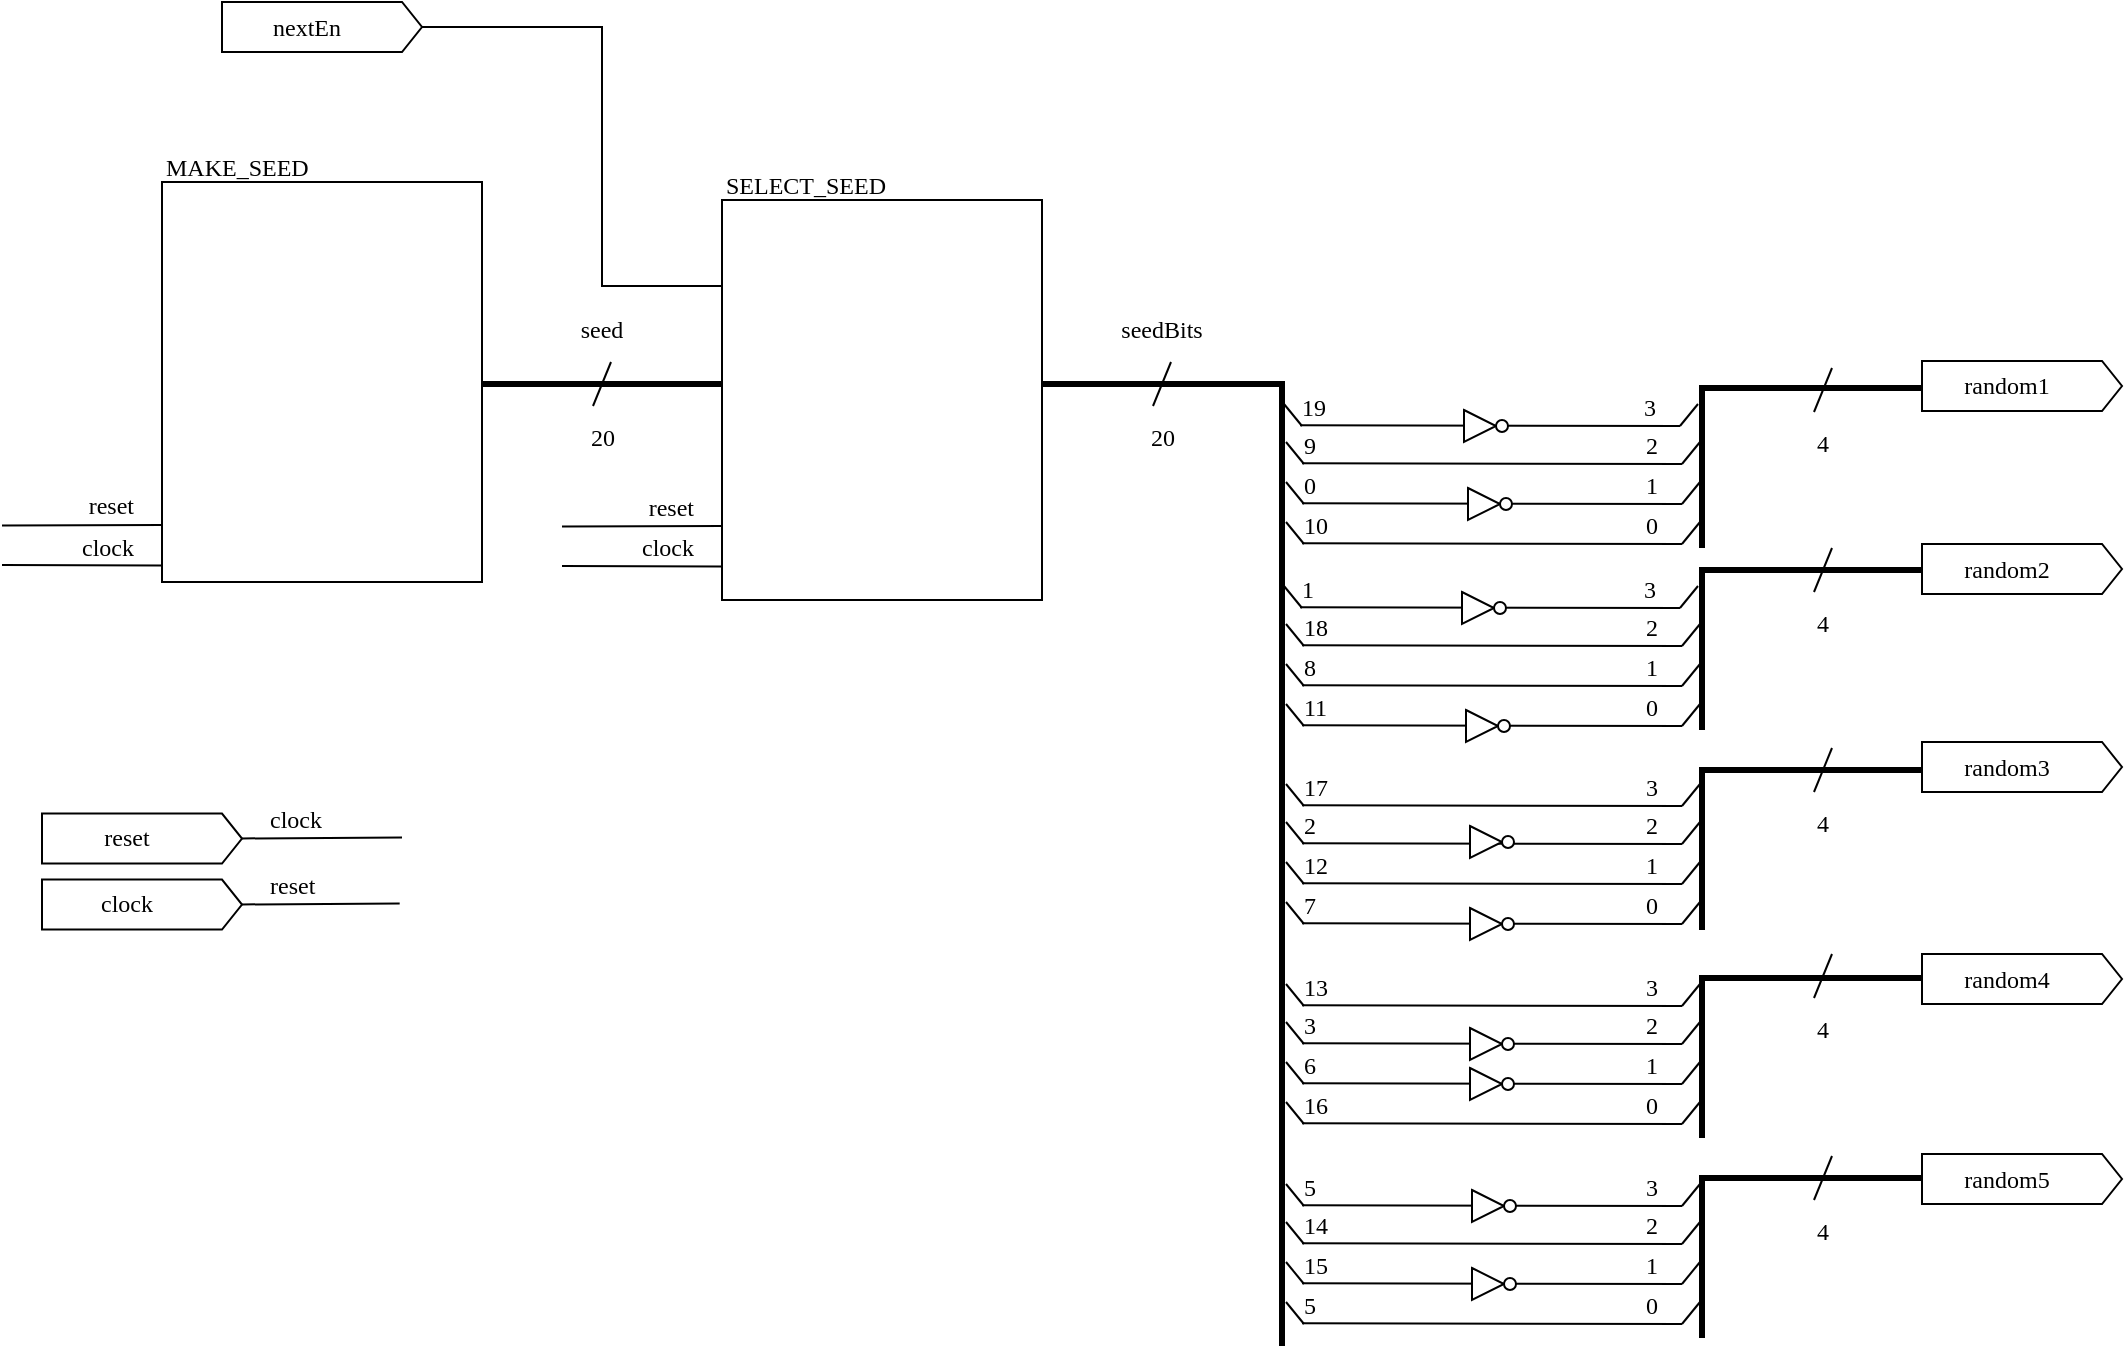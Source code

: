 <mxfile version="26.0.16">
  <diagram name="Page-1" id="FsOa7l-C5VSHT7nvQXYq">
    <mxGraphModel dx="944" dy="1640" grid="1" gridSize="10" guides="1" tooltips="1" connect="1" arrows="1" fold="1" page="1" pageScale="1" pageWidth="850" pageHeight="1100" math="0" shadow="0">
      <root>
        <mxCell id="0" />
        <mxCell id="1" parent="0" />
        <mxCell id="jkoqVyiWME8nA23onl7f-1" value="" style="rounded=0;whiteSpace=wrap;html=1;" vertex="1" parent="1">
          <mxGeometry x="120" y="278" width="160" height="200" as="geometry" />
        </mxCell>
        <mxCell id="jkoqVyiWME8nA23onl7f-2" value="MAKE_SEED" style="text;html=1;align=left;verticalAlign=bottom;whiteSpace=wrap;rounded=0;fontFamily=Lucida Console;" vertex="1" parent="1">
          <mxGeometry x="120" y="260" width="160" height="20" as="geometry" />
        </mxCell>
        <mxCell id="jkoqVyiWME8nA23onl7f-7" value="seed" style="text;html=1;align=center;verticalAlign=bottom;whiteSpace=wrap;rounded=0;fontFamily=Lucida Console;spacingRight=12;spacingLeft=12;" vertex="1" parent="1">
          <mxGeometry x="280" y="341.0" width="120" height="20" as="geometry" />
        </mxCell>
        <mxCell id="jkoqVyiWME8nA23onl7f-8" value="" style="endArrow=none;html=1;rounded=0;strokeWidth=3;" edge="1" parent="1">
          <mxGeometry width="50" height="50" relative="1" as="geometry">
            <mxPoint x="280" y="379.0" as="sourcePoint" />
            <mxPoint x="400" y="379.0" as="targetPoint" />
          </mxGeometry>
        </mxCell>
        <mxCell id="jkoqVyiWME8nA23onl7f-9" value="20" style="text;html=1;align=center;verticalAlign=bottom;whiteSpace=wrap;rounded=0;fontFamily=Lucida Console;fontStyle=0" vertex="1" parent="1">
          <mxGeometry x="309.5" y="395.0" width="61" height="20" as="geometry" />
        </mxCell>
        <mxCell id="jkoqVyiWME8nA23onl7f-10" value="" style="endArrow=none;html=1;rounded=0;strokeWidth=1;fontStyle=0" edge="1" parent="1">
          <mxGeometry width="50" height="50" relative="1" as="geometry">
            <mxPoint x="335.5" y="390.0" as="sourcePoint" />
            <mxPoint x="344.5" y="368.0" as="targetPoint" />
          </mxGeometry>
        </mxCell>
        <mxCell id="jkoqVyiWME8nA23onl7f-11" value="" style="rounded=0;whiteSpace=wrap;html=1;" vertex="1" parent="1">
          <mxGeometry x="400" y="287" width="160" height="200" as="geometry" />
        </mxCell>
        <mxCell id="jkoqVyiWME8nA23onl7f-12" value="SELECT_SEED" style="text;html=1;align=left;verticalAlign=bottom;whiteSpace=wrap;rounded=0;fontFamily=Lucida Console;" vertex="1" parent="1">
          <mxGeometry x="400" y="269" width="160" height="20" as="geometry" />
        </mxCell>
        <mxCell id="jkoqVyiWME8nA23onl7f-13" value="reset" style="text;html=1;align=right;verticalAlign=bottom;whiteSpace=wrap;rounded=0;fontFamily=Lucida Console;spacingRight=12;" vertex="1" parent="1">
          <mxGeometry x="320" y="430" width="80" height="20" as="geometry" />
        </mxCell>
        <mxCell id="jkoqVyiWME8nA23onl7f-14" value="" style="endArrow=none;html=1;rounded=0;exitX=0;exitY=0;exitDx=0;exitDy=0;" edge="1" parent="1" source="jkoqVyiWME8nA23onl7f-15">
          <mxGeometry width="50" height="50" relative="1" as="geometry">
            <mxPoint x="280" y="450" as="sourcePoint" />
            <mxPoint x="400" y="450" as="targetPoint" />
          </mxGeometry>
        </mxCell>
        <mxCell id="jkoqVyiWME8nA23onl7f-15" value="clock" style="text;html=1;align=right;verticalAlign=bottom;whiteSpace=wrap;rounded=0;fontFamily=Lucida Console;spacingRight=12;" vertex="1" parent="1">
          <mxGeometry x="320" y="450.31" width="80" height="20" as="geometry" />
        </mxCell>
        <mxCell id="jkoqVyiWME8nA23onl7f-16" value="" style="endArrow=none;html=1;rounded=0;" edge="1" parent="1">
          <mxGeometry width="50" height="50" relative="1" as="geometry">
            <mxPoint x="320" y="470" as="sourcePoint" />
            <mxPoint x="400" y="470.31" as="targetPoint" />
          </mxGeometry>
        </mxCell>
        <mxCell id="jkoqVyiWME8nA23onl7f-21" value="reset" style="text;html=1;align=right;verticalAlign=bottom;whiteSpace=wrap;rounded=0;fontFamily=Lucida Console;spacingRight=12;" vertex="1" parent="1">
          <mxGeometry x="40" y="429.48" width="80" height="20" as="geometry" />
        </mxCell>
        <mxCell id="jkoqVyiWME8nA23onl7f-22" value="" style="endArrow=none;html=1;rounded=0;exitX=0;exitY=0;exitDx=0;exitDy=0;" edge="1" source="jkoqVyiWME8nA23onl7f-23" parent="1">
          <mxGeometry width="50" height="50" relative="1" as="geometry">
            <mxPoint y="449.48" as="sourcePoint" />
            <mxPoint x="120" y="449.48" as="targetPoint" />
          </mxGeometry>
        </mxCell>
        <mxCell id="jkoqVyiWME8nA23onl7f-23" value="clock" style="text;html=1;align=right;verticalAlign=bottom;whiteSpace=wrap;rounded=0;fontFamily=Lucida Console;spacingRight=12;" vertex="1" parent="1">
          <mxGeometry x="40" y="449.79" width="80" height="20" as="geometry" />
        </mxCell>
        <mxCell id="jkoqVyiWME8nA23onl7f-24" value="" style="endArrow=none;html=1;rounded=0;" edge="1" parent="1">
          <mxGeometry width="50" height="50" relative="1" as="geometry">
            <mxPoint x="40" y="469.48" as="sourcePoint" />
            <mxPoint x="120" y="469.79" as="targetPoint" />
          </mxGeometry>
        </mxCell>
        <mxCell id="jkoqVyiWME8nA23onl7f-25" value="seedBits" style="text;html=1;align=center;verticalAlign=bottom;whiteSpace=wrap;rounded=0;fontFamily=Lucida Console;spacingRight=12;spacingLeft=12;" vertex="1" parent="1">
          <mxGeometry x="560" y="341.0" width="120" height="20" as="geometry" />
        </mxCell>
        <mxCell id="jkoqVyiWME8nA23onl7f-26" value="" style="endArrow=none;html=1;rounded=0;strokeWidth=3;edgeStyle=elbowEdgeStyle;" edge="1" parent="1">
          <mxGeometry width="50" height="50" relative="1" as="geometry">
            <mxPoint x="560" y="379.0" as="sourcePoint" />
            <mxPoint x="680" y="860" as="targetPoint" />
            <Array as="points">
              <mxPoint x="680" y="610" />
            </Array>
          </mxGeometry>
        </mxCell>
        <mxCell id="jkoqVyiWME8nA23onl7f-27" value="20" style="text;html=1;align=center;verticalAlign=bottom;whiteSpace=wrap;rounded=0;fontFamily=Lucida Console;fontStyle=0" vertex="1" parent="1">
          <mxGeometry x="589.5" y="395.0" width="61" height="20" as="geometry" />
        </mxCell>
        <mxCell id="jkoqVyiWME8nA23onl7f-28" value="" style="endArrow=none;html=1;rounded=0;strokeWidth=1;fontStyle=0" edge="1" parent="1">
          <mxGeometry width="50" height="50" relative="1" as="geometry">
            <mxPoint x="615.5" y="390.0" as="sourcePoint" />
            <mxPoint x="624.5" y="368.0" as="targetPoint" />
          </mxGeometry>
        </mxCell>
        <mxCell id="jkoqVyiWME8nA23onl7f-32" value="" style="group" vertex="1" connectable="0" parent="1">
          <mxGeometry x="679" y="389" width="130" height="11" as="geometry" />
        </mxCell>
        <mxCell id="jkoqVyiWME8nA23onl7f-30" value="" style="endArrow=none;html=1;rounded=0;" edge="1" parent="jkoqVyiWME8nA23onl7f-32">
          <mxGeometry width="50" height="50" relative="1" as="geometry">
            <mxPoint x="10" y="10.58" as="sourcePoint" />
            <mxPoint x="200" y="11" as="targetPoint" />
          </mxGeometry>
        </mxCell>
        <mxCell id="jkoqVyiWME8nA23onl7f-31" value="" style="endArrow=none;html=1;rounded=0;" edge="1" parent="jkoqVyiWME8nA23onl7f-32">
          <mxGeometry width="50" height="50" relative="1" as="geometry">
            <mxPoint x="11" y="11" as="sourcePoint" />
            <mxPoint x="2" as="targetPoint" />
          </mxGeometry>
        </mxCell>
        <mxCell id="jkoqVyiWME8nA23onl7f-37" value="19" style="text;html=1;align=left;verticalAlign=bottom;whiteSpace=wrap;rounded=0;fontFamily=Lucida Console;fontStyle=0" vertex="1" parent="1">
          <mxGeometry x="688" y="380" width="20" height="20" as="geometry" />
        </mxCell>
        <mxCell id="jkoqVyiWME8nA23onl7f-38" value="" style="endArrow=none;html=1;rounded=0;" edge="1" parent="1">
          <mxGeometry width="50" height="50" relative="1" as="geometry">
            <mxPoint x="879" y="400" as="sourcePoint" />
            <mxPoint x="888" y="389" as="targetPoint" />
          </mxGeometry>
        </mxCell>
        <mxCell id="jkoqVyiWME8nA23onl7f-39" value="3" style="text;html=1;align=left;verticalAlign=bottom;whiteSpace=wrap;rounded=0;fontFamily=Lucida Console;fontStyle=0" vertex="1" parent="1">
          <mxGeometry x="859" y="380" width="20" height="20" as="geometry" />
        </mxCell>
        <mxCell id="jkoqVyiWME8nA23onl7f-40" value="" style="group" vertex="1" connectable="0" parent="1">
          <mxGeometry x="680" y="408" width="130" height="11" as="geometry" />
        </mxCell>
        <mxCell id="jkoqVyiWME8nA23onl7f-41" value="" style="endArrow=none;html=1;rounded=0;" edge="1" parent="jkoqVyiWME8nA23onl7f-40">
          <mxGeometry width="50" height="50" relative="1" as="geometry">
            <mxPoint x="10" y="10.58" as="sourcePoint" />
            <mxPoint x="200" y="11" as="targetPoint" />
          </mxGeometry>
        </mxCell>
        <mxCell id="jkoqVyiWME8nA23onl7f-42" value="" style="endArrow=none;html=1;rounded=0;" edge="1" parent="jkoqVyiWME8nA23onl7f-40">
          <mxGeometry width="50" height="50" relative="1" as="geometry">
            <mxPoint x="11" y="11" as="sourcePoint" />
            <mxPoint x="2" as="targetPoint" />
          </mxGeometry>
        </mxCell>
        <mxCell id="jkoqVyiWME8nA23onl7f-43" value="9" style="text;html=1;align=left;verticalAlign=bottom;whiteSpace=wrap;rounded=0;fontFamily=Lucida Console;fontStyle=0" vertex="1" parent="1">
          <mxGeometry x="689" y="399" width="20" height="20" as="geometry" />
        </mxCell>
        <mxCell id="jkoqVyiWME8nA23onl7f-44" value="" style="endArrow=none;html=1;rounded=0;" edge="1" parent="1">
          <mxGeometry width="50" height="50" relative="1" as="geometry">
            <mxPoint x="880" y="419" as="sourcePoint" />
            <mxPoint x="889" y="408" as="targetPoint" />
          </mxGeometry>
        </mxCell>
        <mxCell id="jkoqVyiWME8nA23onl7f-45" value="2" style="text;html=1;align=left;verticalAlign=bottom;whiteSpace=wrap;rounded=0;fontFamily=Lucida Console;fontStyle=0" vertex="1" parent="1">
          <mxGeometry x="860" y="399" width="20" height="20" as="geometry" />
        </mxCell>
        <mxCell id="jkoqVyiWME8nA23onl7f-52" value="" style="group" vertex="1" connectable="0" parent="1">
          <mxGeometry x="680" y="428" width="130" height="11" as="geometry" />
        </mxCell>
        <mxCell id="jkoqVyiWME8nA23onl7f-53" value="" style="endArrow=none;html=1;rounded=0;" edge="1" parent="jkoqVyiWME8nA23onl7f-52">
          <mxGeometry width="50" height="50" relative="1" as="geometry">
            <mxPoint x="10" y="10.58" as="sourcePoint" />
            <mxPoint x="200" y="11" as="targetPoint" />
          </mxGeometry>
        </mxCell>
        <mxCell id="jkoqVyiWME8nA23onl7f-54" value="" style="endArrow=none;html=1;rounded=0;" edge="1" parent="jkoqVyiWME8nA23onl7f-52">
          <mxGeometry width="50" height="50" relative="1" as="geometry">
            <mxPoint x="11" y="11" as="sourcePoint" />
            <mxPoint x="2" as="targetPoint" />
          </mxGeometry>
        </mxCell>
        <mxCell id="jkoqVyiWME8nA23onl7f-55" value="0" style="text;html=1;align=left;verticalAlign=bottom;whiteSpace=wrap;rounded=0;fontFamily=Lucida Console;fontStyle=0" vertex="1" parent="1">
          <mxGeometry x="689" y="419" width="20" height="20" as="geometry" />
        </mxCell>
        <mxCell id="jkoqVyiWME8nA23onl7f-56" value="" style="endArrow=none;html=1;rounded=0;" edge="1" parent="1">
          <mxGeometry width="50" height="50" relative="1" as="geometry">
            <mxPoint x="880" y="439" as="sourcePoint" />
            <mxPoint x="889" y="428" as="targetPoint" />
          </mxGeometry>
        </mxCell>
        <mxCell id="jkoqVyiWME8nA23onl7f-57" value="1" style="text;html=1;align=left;verticalAlign=bottom;whiteSpace=wrap;rounded=0;fontFamily=Lucida Console;fontStyle=0" vertex="1" parent="1">
          <mxGeometry x="860" y="419" width="20" height="20" as="geometry" />
        </mxCell>
        <mxCell id="jkoqVyiWME8nA23onl7f-58" value="" style="group" vertex="1" connectable="0" parent="1">
          <mxGeometry x="680" y="448" width="130" height="11" as="geometry" />
        </mxCell>
        <mxCell id="jkoqVyiWME8nA23onl7f-59" value="" style="endArrow=none;html=1;rounded=0;" edge="1" parent="jkoqVyiWME8nA23onl7f-58">
          <mxGeometry width="50" height="50" relative="1" as="geometry">
            <mxPoint x="10" y="10.58" as="sourcePoint" />
            <mxPoint x="200" y="11" as="targetPoint" />
          </mxGeometry>
        </mxCell>
        <mxCell id="jkoqVyiWME8nA23onl7f-60" value="" style="endArrow=none;html=1;rounded=0;" edge="1" parent="jkoqVyiWME8nA23onl7f-58">
          <mxGeometry width="50" height="50" relative="1" as="geometry">
            <mxPoint x="11" y="11" as="sourcePoint" />
            <mxPoint x="2" as="targetPoint" />
          </mxGeometry>
        </mxCell>
        <mxCell id="jkoqVyiWME8nA23onl7f-61" value="10" style="text;html=1;align=left;verticalAlign=bottom;whiteSpace=wrap;rounded=0;fontFamily=Lucida Console;fontStyle=0" vertex="1" parent="1">
          <mxGeometry x="689" y="439" width="20" height="20" as="geometry" />
        </mxCell>
        <mxCell id="jkoqVyiWME8nA23onl7f-62" value="" style="endArrow=none;html=1;rounded=0;" edge="1" parent="1">
          <mxGeometry width="50" height="50" relative="1" as="geometry">
            <mxPoint x="880" y="459" as="sourcePoint" />
            <mxPoint x="889" y="448" as="targetPoint" />
          </mxGeometry>
        </mxCell>
        <mxCell id="jkoqVyiWME8nA23onl7f-63" value="0" style="text;html=1;align=left;verticalAlign=bottom;whiteSpace=wrap;rounded=0;fontFamily=Lucida Console;fontStyle=0" vertex="1" parent="1">
          <mxGeometry x="860" y="439" width="20" height="20" as="geometry" />
        </mxCell>
        <mxCell id="jkoqVyiWME8nA23onl7f-74" value="" style="group" vertex="1" connectable="0" parent="1">
          <mxGeometry x="679" y="480" width="130" height="11" as="geometry" />
        </mxCell>
        <mxCell id="jkoqVyiWME8nA23onl7f-75" value="" style="endArrow=none;html=1;rounded=0;" edge="1" parent="jkoqVyiWME8nA23onl7f-74">
          <mxGeometry width="50" height="50" relative="1" as="geometry">
            <mxPoint x="10" y="10.58" as="sourcePoint" />
            <mxPoint x="200" y="11" as="targetPoint" />
          </mxGeometry>
        </mxCell>
        <mxCell id="jkoqVyiWME8nA23onl7f-76" value="" style="endArrow=none;html=1;rounded=0;" edge="1" parent="jkoqVyiWME8nA23onl7f-74">
          <mxGeometry width="50" height="50" relative="1" as="geometry">
            <mxPoint x="11" y="11" as="sourcePoint" />
            <mxPoint x="2" as="targetPoint" />
          </mxGeometry>
        </mxCell>
        <mxCell id="jkoqVyiWME8nA23onl7f-77" value="1" style="text;html=1;align=left;verticalAlign=bottom;whiteSpace=wrap;rounded=0;fontFamily=Lucida Console;fontStyle=0" vertex="1" parent="1">
          <mxGeometry x="688" y="471" width="20" height="20" as="geometry" />
        </mxCell>
        <mxCell id="jkoqVyiWME8nA23onl7f-78" value="" style="endArrow=none;html=1;rounded=0;" edge="1" parent="1">
          <mxGeometry width="50" height="50" relative="1" as="geometry">
            <mxPoint x="879" y="491" as="sourcePoint" />
            <mxPoint x="888" y="480" as="targetPoint" />
          </mxGeometry>
        </mxCell>
        <mxCell id="jkoqVyiWME8nA23onl7f-79" value="3" style="text;html=1;align=left;verticalAlign=bottom;whiteSpace=wrap;rounded=0;fontFamily=Lucida Console;fontStyle=0" vertex="1" parent="1">
          <mxGeometry x="859" y="471" width="20" height="20" as="geometry" />
        </mxCell>
        <mxCell id="jkoqVyiWME8nA23onl7f-80" value="" style="group" vertex="1" connectable="0" parent="1">
          <mxGeometry x="680" y="499" width="130" height="11" as="geometry" />
        </mxCell>
        <mxCell id="jkoqVyiWME8nA23onl7f-81" value="" style="endArrow=none;html=1;rounded=0;" edge="1" parent="jkoqVyiWME8nA23onl7f-80">
          <mxGeometry width="50" height="50" relative="1" as="geometry">
            <mxPoint x="10" y="10.58" as="sourcePoint" />
            <mxPoint x="200" y="11" as="targetPoint" />
          </mxGeometry>
        </mxCell>
        <mxCell id="jkoqVyiWME8nA23onl7f-82" value="" style="endArrow=none;html=1;rounded=0;" edge="1" parent="jkoqVyiWME8nA23onl7f-80">
          <mxGeometry width="50" height="50" relative="1" as="geometry">
            <mxPoint x="11" y="11" as="sourcePoint" />
            <mxPoint x="2" as="targetPoint" />
          </mxGeometry>
        </mxCell>
        <mxCell id="jkoqVyiWME8nA23onl7f-83" value="18" style="text;html=1;align=left;verticalAlign=bottom;whiteSpace=wrap;rounded=0;fontFamily=Lucida Console;fontStyle=0" vertex="1" parent="1">
          <mxGeometry x="689" y="490" width="20" height="20" as="geometry" />
        </mxCell>
        <mxCell id="jkoqVyiWME8nA23onl7f-84" value="" style="endArrow=none;html=1;rounded=0;" edge="1" parent="1">
          <mxGeometry width="50" height="50" relative="1" as="geometry">
            <mxPoint x="880" y="510" as="sourcePoint" />
            <mxPoint x="889" y="499" as="targetPoint" />
          </mxGeometry>
        </mxCell>
        <mxCell id="jkoqVyiWME8nA23onl7f-85" value="2" style="text;html=1;align=left;verticalAlign=bottom;whiteSpace=wrap;rounded=0;fontFamily=Lucida Console;fontStyle=0" vertex="1" parent="1">
          <mxGeometry x="860" y="490" width="20" height="20" as="geometry" />
        </mxCell>
        <mxCell id="jkoqVyiWME8nA23onl7f-86" value="" style="group" vertex="1" connectable="0" parent="1">
          <mxGeometry x="680" y="519" width="130" height="11" as="geometry" />
        </mxCell>
        <mxCell id="jkoqVyiWME8nA23onl7f-87" value="" style="endArrow=none;html=1;rounded=0;" edge="1" parent="jkoqVyiWME8nA23onl7f-86">
          <mxGeometry width="50" height="50" relative="1" as="geometry">
            <mxPoint x="10" y="10.58" as="sourcePoint" />
            <mxPoint x="200" y="11" as="targetPoint" />
          </mxGeometry>
        </mxCell>
        <mxCell id="jkoqVyiWME8nA23onl7f-88" value="" style="endArrow=none;html=1;rounded=0;" edge="1" parent="jkoqVyiWME8nA23onl7f-86">
          <mxGeometry width="50" height="50" relative="1" as="geometry">
            <mxPoint x="11" y="11" as="sourcePoint" />
            <mxPoint x="2" as="targetPoint" />
          </mxGeometry>
        </mxCell>
        <mxCell id="jkoqVyiWME8nA23onl7f-89" value="8" style="text;html=1;align=left;verticalAlign=bottom;whiteSpace=wrap;rounded=0;fontFamily=Lucida Console;fontStyle=0" vertex="1" parent="1">
          <mxGeometry x="689" y="510" width="20" height="20" as="geometry" />
        </mxCell>
        <mxCell id="jkoqVyiWME8nA23onl7f-90" value="" style="endArrow=none;html=1;rounded=0;" edge="1" parent="1">
          <mxGeometry width="50" height="50" relative="1" as="geometry">
            <mxPoint x="880" y="530" as="sourcePoint" />
            <mxPoint x="889" y="519" as="targetPoint" />
          </mxGeometry>
        </mxCell>
        <mxCell id="jkoqVyiWME8nA23onl7f-91" value="1" style="text;html=1;align=left;verticalAlign=bottom;whiteSpace=wrap;rounded=0;fontFamily=Lucida Console;fontStyle=0" vertex="1" parent="1">
          <mxGeometry x="860" y="510" width="20" height="20" as="geometry" />
        </mxCell>
        <mxCell id="jkoqVyiWME8nA23onl7f-92" value="" style="group" vertex="1" connectable="0" parent="1">
          <mxGeometry x="680" y="539" width="130" height="11" as="geometry" />
        </mxCell>
        <mxCell id="jkoqVyiWME8nA23onl7f-93" value="" style="endArrow=none;html=1;rounded=0;" edge="1" parent="jkoqVyiWME8nA23onl7f-92">
          <mxGeometry width="50" height="50" relative="1" as="geometry">
            <mxPoint x="10" y="10.58" as="sourcePoint" />
            <mxPoint x="200" y="11" as="targetPoint" />
          </mxGeometry>
        </mxCell>
        <mxCell id="jkoqVyiWME8nA23onl7f-94" value="" style="endArrow=none;html=1;rounded=0;" edge="1" parent="jkoqVyiWME8nA23onl7f-92">
          <mxGeometry width="50" height="50" relative="1" as="geometry">
            <mxPoint x="11" y="11" as="sourcePoint" />
            <mxPoint x="2" as="targetPoint" />
          </mxGeometry>
        </mxCell>
        <mxCell id="jkoqVyiWME8nA23onl7f-95" value="11" style="text;html=1;align=left;verticalAlign=bottom;whiteSpace=wrap;rounded=0;fontFamily=Lucida Console;fontStyle=0" vertex="1" parent="1">
          <mxGeometry x="689" y="530" width="20" height="20" as="geometry" />
        </mxCell>
        <mxCell id="jkoqVyiWME8nA23onl7f-96" value="" style="endArrow=none;html=1;rounded=0;" edge="1" parent="1">
          <mxGeometry width="50" height="50" relative="1" as="geometry">
            <mxPoint x="880" y="550" as="sourcePoint" />
            <mxPoint x="889" y="539" as="targetPoint" />
          </mxGeometry>
        </mxCell>
        <mxCell id="jkoqVyiWME8nA23onl7f-97" value="0" style="text;html=1;align=left;verticalAlign=bottom;whiteSpace=wrap;rounded=0;fontFamily=Lucida Console;fontStyle=0" vertex="1" parent="1">
          <mxGeometry x="860" y="530" width="20" height="20" as="geometry" />
        </mxCell>
        <mxCell id="jkoqVyiWME8nA23onl7f-98" value="" style="group" vertex="1" connectable="0" parent="1">
          <mxGeometry x="680" y="579" width="130" height="11" as="geometry" />
        </mxCell>
        <mxCell id="jkoqVyiWME8nA23onl7f-99" value="" style="endArrow=none;html=1;rounded=0;" edge="1" parent="jkoqVyiWME8nA23onl7f-98">
          <mxGeometry width="50" height="50" relative="1" as="geometry">
            <mxPoint x="10" y="10.58" as="sourcePoint" />
            <mxPoint x="200" y="11" as="targetPoint" />
          </mxGeometry>
        </mxCell>
        <mxCell id="jkoqVyiWME8nA23onl7f-100" value="" style="endArrow=none;html=1;rounded=0;" edge="1" parent="jkoqVyiWME8nA23onl7f-98">
          <mxGeometry width="50" height="50" relative="1" as="geometry">
            <mxPoint x="11" y="11" as="sourcePoint" />
            <mxPoint x="2" as="targetPoint" />
          </mxGeometry>
        </mxCell>
        <mxCell id="jkoqVyiWME8nA23onl7f-101" value="17" style="text;html=1;align=left;verticalAlign=bottom;whiteSpace=wrap;rounded=0;fontFamily=Lucida Console;fontStyle=0" vertex="1" parent="1">
          <mxGeometry x="689" y="570" width="20" height="20" as="geometry" />
        </mxCell>
        <mxCell id="jkoqVyiWME8nA23onl7f-102" value="" style="endArrow=none;html=1;rounded=0;" edge="1" parent="1">
          <mxGeometry width="50" height="50" relative="1" as="geometry">
            <mxPoint x="880" y="590" as="sourcePoint" />
            <mxPoint x="889" y="579" as="targetPoint" />
          </mxGeometry>
        </mxCell>
        <mxCell id="jkoqVyiWME8nA23onl7f-103" value="3" style="text;html=1;align=left;verticalAlign=bottom;whiteSpace=wrap;rounded=0;fontFamily=Lucida Console;fontStyle=0" vertex="1" parent="1">
          <mxGeometry x="860" y="570" width="20" height="20" as="geometry" />
        </mxCell>
        <mxCell id="jkoqVyiWME8nA23onl7f-104" value="" style="group" vertex="1" connectable="0" parent="1">
          <mxGeometry x="680" y="598" width="130" height="11" as="geometry" />
        </mxCell>
        <mxCell id="jkoqVyiWME8nA23onl7f-105" value="" style="endArrow=none;html=1;rounded=0;" edge="1" parent="jkoqVyiWME8nA23onl7f-104">
          <mxGeometry width="50" height="50" relative="1" as="geometry">
            <mxPoint x="10" y="10.58" as="sourcePoint" />
            <mxPoint x="200" y="11" as="targetPoint" />
          </mxGeometry>
        </mxCell>
        <mxCell id="jkoqVyiWME8nA23onl7f-106" value="" style="endArrow=none;html=1;rounded=0;" edge="1" parent="jkoqVyiWME8nA23onl7f-104">
          <mxGeometry width="50" height="50" relative="1" as="geometry">
            <mxPoint x="11" y="11" as="sourcePoint" />
            <mxPoint x="2" as="targetPoint" />
          </mxGeometry>
        </mxCell>
        <mxCell id="jkoqVyiWME8nA23onl7f-107" value="2" style="text;html=1;align=left;verticalAlign=bottom;whiteSpace=wrap;rounded=0;fontFamily=Lucida Console;fontStyle=0" vertex="1" parent="1">
          <mxGeometry x="689" y="589" width="20" height="20" as="geometry" />
        </mxCell>
        <mxCell id="jkoqVyiWME8nA23onl7f-108" value="" style="endArrow=none;html=1;rounded=0;" edge="1" parent="1">
          <mxGeometry width="50" height="50" relative="1" as="geometry">
            <mxPoint x="880" y="609" as="sourcePoint" />
            <mxPoint x="889" y="598" as="targetPoint" />
          </mxGeometry>
        </mxCell>
        <mxCell id="jkoqVyiWME8nA23onl7f-109" value="2" style="text;html=1;align=left;verticalAlign=bottom;whiteSpace=wrap;rounded=0;fontFamily=Lucida Console;fontStyle=0" vertex="1" parent="1">
          <mxGeometry x="860" y="589" width="20" height="20" as="geometry" />
        </mxCell>
        <mxCell id="jkoqVyiWME8nA23onl7f-110" value="" style="group" vertex="1" connectable="0" parent="1">
          <mxGeometry x="680" y="618" width="130" height="11" as="geometry" />
        </mxCell>
        <mxCell id="jkoqVyiWME8nA23onl7f-111" value="" style="endArrow=none;html=1;rounded=0;" edge="1" parent="jkoqVyiWME8nA23onl7f-110">
          <mxGeometry width="50" height="50" relative="1" as="geometry">
            <mxPoint x="10" y="10.58" as="sourcePoint" />
            <mxPoint x="200" y="11" as="targetPoint" />
          </mxGeometry>
        </mxCell>
        <mxCell id="jkoqVyiWME8nA23onl7f-112" value="" style="endArrow=none;html=1;rounded=0;" edge="1" parent="jkoqVyiWME8nA23onl7f-110">
          <mxGeometry width="50" height="50" relative="1" as="geometry">
            <mxPoint x="11" y="11" as="sourcePoint" />
            <mxPoint x="2" as="targetPoint" />
          </mxGeometry>
        </mxCell>
        <mxCell id="jkoqVyiWME8nA23onl7f-113" value="12" style="text;html=1;align=left;verticalAlign=bottom;whiteSpace=wrap;rounded=0;fontFamily=Lucida Console;fontStyle=0" vertex="1" parent="1">
          <mxGeometry x="689" y="609" width="20" height="20" as="geometry" />
        </mxCell>
        <mxCell id="jkoqVyiWME8nA23onl7f-114" value="" style="endArrow=none;html=1;rounded=0;" edge="1" parent="1">
          <mxGeometry width="50" height="50" relative="1" as="geometry">
            <mxPoint x="880" y="629" as="sourcePoint" />
            <mxPoint x="889" y="618" as="targetPoint" />
          </mxGeometry>
        </mxCell>
        <mxCell id="jkoqVyiWME8nA23onl7f-115" value="1" style="text;html=1;align=left;verticalAlign=bottom;whiteSpace=wrap;rounded=0;fontFamily=Lucida Console;fontStyle=0" vertex="1" parent="1">
          <mxGeometry x="860" y="609" width="20" height="20" as="geometry" />
        </mxCell>
        <mxCell id="jkoqVyiWME8nA23onl7f-116" value="" style="group" vertex="1" connectable="0" parent="1">
          <mxGeometry x="680" y="638" width="130" height="11" as="geometry" />
        </mxCell>
        <mxCell id="jkoqVyiWME8nA23onl7f-117" value="" style="endArrow=none;html=1;rounded=0;" edge="1" parent="jkoqVyiWME8nA23onl7f-116">
          <mxGeometry width="50" height="50" relative="1" as="geometry">
            <mxPoint x="10" y="10.58" as="sourcePoint" />
            <mxPoint x="200" y="11" as="targetPoint" />
          </mxGeometry>
        </mxCell>
        <mxCell id="jkoqVyiWME8nA23onl7f-118" value="" style="endArrow=none;html=1;rounded=0;" edge="1" parent="jkoqVyiWME8nA23onl7f-116">
          <mxGeometry width="50" height="50" relative="1" as="geometry">
            <mxPoint x="11" y="11" as="sourcePoint" />
            <mxPoint x="2" as="targetPoint" />
          </mxGeometry>
        </mxCell>
        <mxCell id="jkoqVyiWME8nA23onl7f-119" value="7" style="text;html=1;align=left;verticalAlign=bottom;whiteSpace=wrap;rounded=0;fontFamily=Lucida Console;fontStyle=0" vertex="1" parent="1">
          <mxGeometry x="689" y="629" width="20" height="20" as="geometry" />
        </mxCell>
        <mxCell id="jkoqVyiWME8nA23onl7f-120" value="" style="endArrow=none;html=1;rounded=0;" edge="1" parent="1">
          <mxGeometry width="50" height="50" relative="1" as="geometry">
            <mxPoint x="880" y="649" as="sourcePoint" />
            <mxPoint x="889" y="638" as="targetPoint" />
          </mxGeometry>
        </mxCell>
        <mxCell id="jkoqVyiWME8nA23onl7f-121" value="0" style="text;html=1;align=left;verticalAlign=bottom;whiteSpace=wrap;rounded=0;fontFamily=Lucida Console;fontStyle=0" vertex="1" parent="1">
          <mxGeometry x="860" y="629" width="20" height="20" as="geometry" />
        </mxCell>
        <mxCell id="jkoqVyiWME8nA23onl7f-122" value="" style="group" vertex="1" connectable="0" parent="1">
          <mxGeometry x="680" y="679" width="130" height="11" as="geometry" />
        </mxCell>
        <mxCell id="jkoqVyiWME8nA23onl7f-123" value="" style="endArrow=none;html=1;rounded=0;" edge="1" parent="jkoqVyiWME8nA23onl7f-122">
          <mxGeometry width="50" height="50" relative="1" as="geometry">
            <mxPoint x="10" y="10.58" as="sourcePoint" />
            <mxPoint x="200" y="11" as="targetPoint" />
          </mxGeometry>
        </mxCell>
        <mxCell id="jkoqVyiWME8nA23onl7f-124" value="" style="endArrow=none;html=1;rounded=0;" edge="1" parent="jkoqVyiWME8nA23onl7f-122">
          <mxGeometry width="50" height="50" relative="1" as="geometry">
            <mxPoint x="11" y="11" as="sourcePoint" />
            <mxPoint x="2" as="targetPoint" />
          </mxGeometry>
        </mxCell>
        <mxCell id="jkoqVyiWME8nA23onl7f-125" value="13" style="text;html=1;align=left;verticalAlign=bottom;whiteSpace=wrap;rounded=0;fontFamily=Lucida Console;fontStyle=0" vertex="1" parent="1">
          <mxGeometry x="689" y="670" width="20" height="20" as="geometry" />
        </mxCell>
        <mxCell id="jkoqVyiWME8nA23onl7f-126" value="" style="endArrow=none;html=1;rounded=0;" edge="1" parent="1">
          <mxGeometry width="50" height="50" relative="1" as="geometry">
            <mxPoint x="880" y="690" as="sourcePoint" />
            <mxPoint x="889" y="679" as="targetPoint" />
          </mxGeometry>
        </mxCell>
        <mxCell id="jkoqVyiWME8nA23onl7f-127" value="3" style="text;html=1;align=left;verticalAlign=bottom;whiteSpace=wrap;rounded=0;fontFamily=Lucida Console;fontStyle=0" vertex="1" parent="1">
          <mxGeometry x="860" y="670" width="20" height="20" as="geometry" />
        </mxCell>
        <mxCell id="jkoqVyiWME8nA23onl7f-128" value="" style="group" vertex="1" connectable="0" parent="1">
          <mxGeometry x="680" y="698" width="130" height="11" as="geometry" />
        </mxCell>
        <mxCell id="jkoqVyiWME8nA23onl7f-129" value="" style="endArrow=none;html=1;rounded=0;" edge="1" parent="jkoqVyiWME8nA23onl7f-128">
          <mxGeometry width="50" height="50" relative="1" as="geometry">
            <mxPoint x="10" y="10.58" as="sourcePoint" />
            <mxPoint x="200" y="11" as="targetPoint" />
          </mxGeometry>
        </mxCell>
        <mxCell id="jkoqVyiWME8nA23onl7f-130" value="" style="endArrow=none;html=1;rounded=0;" edge="1" parent="jkoqVyiWME8nA23onl7f-128">
          <mxGeometry width="50" height="50" relative="1" as="geometry">
            <mxPoint x="11" y="11" as="sourcePoint" />
            <mxPoint x="2" as="targetPoint" />
          </mxGeometry>
        </mxCell>
        <mxCell id="jkoqVyiWME8nA23onl7f-131" value="3" style="text;html=1;align=left;verticalAlign=bottom;whiteSpace=wrap;rounded=0;fontFamily=Lucida Console;fontStyle=0" vertex="1" parent="1">
          <mxGeometry x="689" y="689" width="20" height="20" as="geometry" />
        </mxCell>
        <mxCell id="jkoqVyiWME8nA23onl7f-132" value="" style="endArrow=none;html=1;rounded=0;" edge="1" parent="1">
          <mxGeometry width="50" height="50" relative="1" as="geometry">
            <mxPoint x="880" y="709" as="sourcePoint" />
            <mxPoint x="889" y="698" as="targetPoint" />
          </mxGeometry>
        </mxCell>
        <mxCell id="jkoqVyiWME8nA23onl7f-133" value="2" style="text;html=1;align=left;verticalAlign=bottom;whiteSpace=wrap;rounded=0;fontFamily=Lucida Console;fontStyle=0" vertex="1" parent="1">
          <mxGeometry x="860" y="689" width="20" height="20" as="geometry" />
        </mxCell>
        <mxCell id="jkoqVyiWME8nA23onl7f-134" value="" style="group" vertex="1" connectable="0" parent="1">
          <mxGeometry x="680" y="718" width="130" height="11" as="geometry" />
        </mxCell>
        <mxCell id="jkoqVyiWME8nA23onl7f-135" value="" style="endArrow=none;html=1;rounded=0;" edge="1" parent="jkoqVyiWME8nA23onl7f-134">
          <mxGeometry width="50" height="50" relative="1" as="geometry">
            <mxPoint x="10" y="10.58" as="sourcePoint" />
            <mxPoint x="200" y="11" as="targetPoint" />
          </mxGeometry>
        </mxCell>
        <mxCell id="jkoqVyiWME8nA23onl7f-136" value="" style="endArrow=none;html=1;rounded=0;" edge="1" parent="jkoqVyiWME8nA23onl7f-134">
          <mxGeometry width="50" height="50" relative="1" as="geometry">
            <mxPoint x="11" y="11" as="sourcePoint" />
            <mxPoint x="2" as="targetPoint" />
          </mxGeometry>
        </mxCell>
        <mxCell id="jkoqVyiWME8nA23onl7f-137" value="6" style="text;html=1;align=left;verticalAlign=bottom;whiteSpace=wrap;rounded=0;fontFamily=Lucida Console;fontStyle=0" vertex="1" parent="1">
          <mxGeometry x="689" y="709" width="20" height="20" as="geometry" />
        </mxCell>
        <mxCell id="jkoqVyiWME8nA23onl7f-138" value="" style="endArrow=none;html=1;rounded=0;" edge="1" parent="1">
          <mxGeometry width="50" height="50" relative="1" as="geometry">
            <mxPoint x="880" y="729" as="sourcePoint" />
            <mxPoint x="889" y="718" as="targetPoint" />
          </mxGeometry>
        </mxCell>
        <mxCell id="jkoqVyiWME8nA23onl7f-139" value="1" style="text;html=1;align=left;verticalAlign=bottom;whiteSpace=wrap;rounded=0;fontFamily=Lucida Console;fontStyle=0" vertex="1" parent="1">
          <mxGeometry x="860" y="709" width="20" height="20" as="geometry" />
        </mxCell>
        <mxCell id="jkoqVyiWME8nA23onl7f-140" value="" style="group" vertex="1" connectable="0" parent="1">
          <mxGeometry x="680" y="738" width="130" height="11" as="geometry" />
        </mxCell>
        <mxCell id="jkoqVyiWME8nA23onl7f-141" value="" style="endArrow=none;html=1;rounded=0;" edge="1" parent="jkoqVyiWME8nA23onl7f-140">
          <mxGeometry width="50" height="50" relative="1" as="geometry">
            <mxPoint x="10" y="10.58" as="sourcePoint" />
            <mxPoint x="200" y="11" as="targetPoint" />
          </mxGeometry>
        </mxCell>
        <mxCell id="jkoqVyiWME8nA23onl7f-142" value="" style="endArrow=none;html=1;rounded=0;" edge="1" parent="jkoqVyiWME8nA23onl7f-140">
          <mxGeometry width="50" height="50" relative="1" as="geometry">
            <mxPoint x="11" y="11" as="sourcePoint" />
            <mxPoint x="2" as="targetPoint" />
          </mxGeometry>
        </mxCell>
        <mxCell id="jkoqVyiWME8nA23onl7f-143" value="16" style="text;html=1;align=left;verticalAlign=bottom;whiteSpace=wrap;rounded=0;fontFamily=Lucida Console;fontStyle=0" vertex="1" parent="1">
          <mxGeometry x="689" y="729" width="20" height="20" as="geometry" />
        </mxCell>
        <mxCell id="jkoqVyiWME8nA23onl7f-144" value="" style="endArrow=none;html=1;rounded=0;" edge="1" parent="1">
          <mxGeometry width="50" height="50" relative="1" as="geometry">
            <mxPoint x="880" y="749" as="sourcePoint" />
            <mxPoint x="889" y="738" as="targetPoint" />
          </mxGeometry>
        </mxCell>
        <mxCell id="jkoqVyiWME8nA23onl7f-145" value="0" style="text;html=1;align=left;verticalAlign=bottom;whiteSpace=wrap;rounded=0;fontFamily=Lucida Console;fontStyle=0" vertex="1" parent="1">
          <mxGeometry x="860" y="729" width="20" height="20" as="geometry" />
        </mxCell>
        <mxCell id="jkoqVyiWME8nA23onl7f-146" value="" style="group" vertex="1" connectable="0" parent="1">
          <mxGeometry x="680" y="779" width="130" height="11" as="geometry" />
        </mxCell>
        <mxCell id="jkoqVyiWME8nA23onl7f-147" value="" style="endArrow=none;html=1;rounded=0;" edge="1" parent="jkoqVyiWME8nA23onl7f-146">
          <mxGeometry width="50" height="50" relative="1" as="geometry">
            <mxPoint x="10" y="10.58" as="sourcePoint" />
            <mxPoint x="200" y="11" as="targetPoint" />
          </mxGeometry>
        </mxCell>
        <mxCell id="jkoqVyiWME8nA23onl7f-148" value="" style="endArrow=none;html=1;rounded=0;" edge="1" parent="jkoqVyiWME8nA23onl7f-146">
          <mxGeometry width="50" height="50" relative="1" as="geometry">
            <mxPoint x="11" y="11" as="sourcePoint" />
            <mxPoint x="2" as="targetPoint" />
          </mxGeometry>
        </mxCell>
        <mxCell id="jkoqVyiWME8nA23onl7f-149" value="5" style="text;html=1;align=left;verticalAlign=bottom;whiteSpace=wrap;rounded=0;fontFamily=Lucida Console;fontStyle=0" vertex="1" parent="1">
          <mxGeometry x="689" y="770" width="20" height="20" as="geometry" />
        </mxCell>
        <mxCell id="jkoqVyiWME8nA23onl7f-150" value="" style="endArrow=none;html=1;rounded=0;" edge="1" parent="1">
          <mxGeometry width="50" height="50" relative="1" as="geometry">
            <mxPoint x="880" y="790" as="sourcePoint" />
            <mxPoint x="889" y="779" as="targetPoint" />
          </mxGeometry>
        </mxCell>
        <mxCell id="jkoqVyiWME8nA23onl7f-151" value="3" style="text;html=1;align=left;verticalAlign=bottom;whiteSpace=wrap;rounded=0;fontFamily=Lucida Console;fontStyle=0" vertex="1" parent="1">
          <mxGeometry x="860" y="770" width="20" height="20" as="geometry" />
        </mxCell>
        <mxCell id="jkoqVyiWME8nA23onl7f-152" value="" style="group" vertex="1" connectable="0" parent="1">
          <mxGeometry x="680" y="798" width="130" height="11" as="geometry" />
        </mxCell>
        <mxCell id="jkoqVyiWME8nA23onl7f-153" value="" style="endArrow=none;html=1;rounded=0;" edge="1" parent="jkoqVyiWME8nA23onl7f-152">
          <mxGeometry width="50" height="50" relative="1" as="geometry">
            <mxPoint x="10" y="10.58" as="sourcePoint" />
            <mxPoint x="200" y="11" as="targetPoint" />
          </mxGeometry>
        </mxCell>
        <mxCell id="jkoqVyiWME8nA23onl7f-154" value="" style="endArrow=none;html=1;rounded=0;" edge="1" parent="jkoqVyiWME8nA23onl7f-152">
          <mxGeometry width="50" height="50" relative="1" as="geometry">
            <mxPoint x="11" y="11" as="sourcePoint" />
            <mxPoint x="2" as="targetPoint" />
          </mxGeometry>
        </mxCell>
        <mxCell id="jkoqVyiWME8nA23onl7f-155" value="14" style="text;html=1;align=left;verticalAlign=bottom;whiteSpace=wrap;rounded=0;fontFamily=Lucida Console;fontStyle=0" vertex="1" parent="1">
          <mxGeometry x="689" y="789" width="20" height="20" as="geometry" />
        </mxCell>
        <mxCell id="jkoqVyiWME8nA23onl7f-156" value="" style="endArrow=none;html=1;rounded=0;" edge="1" parent="1">
          <mxGeometry width="50" height="50" relative="1" as="geometry">
            <mxPoint x="880" y="809" as="sourcePoint" />
            <mxPoint x="889" y="798" as="targetPoint" />
          </mxGeometry>
        </mxCell>
        <mxCell id="jkoqVyiWME8nA23onl7f-157" value="2" style="text;html=1;align=left;verticalAlign=bottom;whiteSpace=wrap;rounded=0;fontFamily=Lucida Console;fontStyle=0" vertex="1" parent="1">
          <mxGeometry x="860" y="789" width="20" height="20" as="geometry" />
        </mxCell>
        <mxCell id="jkoqVyiWME8nA23onl7f-158" value="" style="group" vertex="1" connectable="0" parent="1">
          <mxGeometry x="680" y="818" width="130" height="11" as="geometry" />
        </mxCell>
        <mxCell id="jkoqVyiWME8nA23onl7f-159" value="" style="endArrow=none;html=1;rounded=0;" edge="1" parent="jkoqVyiWME8nA23onl7f-158">
          <mxGeometry width="50" height="50" relative="1" as="geometry">
            <mxPoint x="10" y="10.58" as="sourcePoint" />
            <mxPoint x="200" y="11" as="targetPoint" />
          </mxGeometry>
        </mxCell>
        <mxCell id="jkoqVyiWME8nA23onl7f-160" value="" style="endArrow=none;html=1;rounded=0;" edge="1" parent="jkoqVyiWME8nA23onl7f-158">
          <mxGeometry width="50" height="50" relative="1" as="geometry">
            <mxPoint x="11" y="11" as="sourcePoint" />
            <mxPoint x="2" as="targetPoint" />
          </mxGeometry>
        </mxCell>
        <mxCell id="jkoqVyiWME8nA23onl7f-161" value="15" style="text;html=1;align=left;verticalAlign=bottom;whiteSpace=wrap;rounded=0;fontFamily=Lucida Console;fontStyle=0" vertex="1" parent="1">
          <mxGeometry x="689" y="809" width="20" height="20" as="geometry" />
        </mxCell>
        <mxCell id="jkoqVyiWME8nA23onl7f-162" value="" style="endArrow=none;html=1;rounded=0;" edge="1" parent="1">
          <mxGeometry width="50" height="50" relative="1" as="geometry">
            <mxPoint x="880" y="829" as="sourcePoint" />
            <mxPoint x="889" y="818" as="targetPoint" />
          </mxGeometry>
        </mxCell>
        <mxCell id="jkoqVyiWME8nA23onl7f-163" value="1" style="text;html=1;align=left;verticalAlign=bottom;whiteSpace=wrap;rounded=0;fontFamily=Lucida Console;fontStyle=0" vertex="1" parent="1">
          <mxGeometry x="860" y="809" width="20" height="20" as="geometry" />
        </mxCell>
        <mxCell id="jkoqVyiWME8nA23onl7f-164" value="" style="group" vertex="1" connectable="0" parent="1">
          <mxGeometry x="680" y="838" width="130" height="11" as="geometry" />
        </mxCell>
        <mxCell id="jkoqVyiWME8nA23onl7f-165" value="" style="endArrow=none;html=1;rounded=0;" edge="1" parent="jkoqVyiWME8nA23onl7f-164">
          <mxGeometry width="50" height="50" relative="1" as="geometry">
            <mxPoint x="10" y="10.58" as="sourcePoint" />
            <mxPoint x="200" y="11" as="targetPoint" />
          </mxGeometry>
        </mxCell>
        <mxCell id="jkoqVyiWME8nA23onl7f-166" value="" style="endArrow=none;html=1;rounded=0;" edge="1" parent="jkoqVyiWME8nA23onl7f-164">
          <mxGeometry width="50" height="50" relative="1" as="geometry">
            <mxPoint x="11" y="11" as="sourcePoint" />
            <mxPoint x="2" as="targetPoint" />
          </mxGeometry>
        </mxCell>
        <mxCell id="jkoqVyiWME8nA23onl7f-167" value="5" style="text;html=1;align=left;verticalAlign=bottom;whiteSpace=wrap;rounded=0;fontFamily=Lucida Console;fontStyle=0" vertex="1" parent="1">
          <mxGeometry x="689" y="829" width="20" height="20" as="geometry" />
        </mxCell>
        <mxCell id="jkoqVyiWME8nA23onl7f-168" value="" style="endArrow=none;html=1;rounded=0;" edge="1" parent="1">
          <mxGeometry width="50" height="50" relative="1" as="geometry">
            <mxPoint x="880" y="849" as="sourcePoint" />
            <mxPoint x="889" y="838" as="targetPoint" />
          </mxGeometry>
        </mxCell>
        <mxCell id="jkoqVyiWME8nA23onl7f-169" value="0" style="text;html=1;align=left;verticalAlign=bottom;whiteSpace=wrap;rounded=0;fontFamily=Lucida Console;fontStyle=0" vertex="1" parent="1">
          <mxGeometry x="860" y="829" width="20" height="20" as="geometry" />
        </mxCell>
        <mxCell id="jkoqVyiWME8nA23onl7f-170" value="" style="group" vertex="1" connectable="0" parent="1">
          <mxGeometry x="771" y="387" width="26" height="21" as="geometry" />
        </mxCell>
        <mxCell id="jkoqVyiWME8nA23onl7f-64" value="" style="triangle;whiteSpace=wrap;html=1;" vertex="1" parent="jkoqVyiWME8nA23onl7f-170">
          <mxGeometry y="5" width="16" height="16" as="geometry" />
        </mxCell>
        <mxCell id="jkoqVyiWME8nA23onl7f-66" value="" style="ellipse;whiteSpace=wrap;html=1;aspect=fixed;" vertex="1" parent="jkoqVyiWME8nA23onl7f-170">
          <mxGeometry x="16" y="10" width="6" height="6" as="geometry" />
        </mxCell>
        <mxCell id="jkoqVyiWME8nA23onl7f-179" value="" style="group" vertex="1" connectable="0" parent="1">
          <mxGeometry x="770" y="478" width="26" height="21" as="geometry" />
        </mxCell>
        <mxCell id="jkoqVyiWME8nA23onl7f-180" value="" style="triangle;whiteSpace=wrap;html=1;" vertex="1" parent="jkoqVyiWME8nA23onl7f-179">
          <mxGeometry y="5" width="16" height="16" as="geometry" />
        </mxCell>
        <mxCell id="jkoqVyiWME8nA23onl7f-181" value="" style="ellipse;whiteSpace=wrap;html=1;aspect=fixed;" vertex="1" parent="jkoqVyiWME8nA23onl7f-179">
          <mxGeometry x="16" y="10" width="6" height="6" as="geometry" />
        </mxCell>
        <mxCell id="jkoqVyiWME8nA23onl7f-182" value="" style="group" vertex="1" connectable="0" parent="1">
          <mxGeometry x="772" y="537" width="26" height="21" as="geometry" />
        </mxCell>
        <mxCell id="jkoqVyiWME8nA23onl7f-183" value="" style="triangle;whiteSpace=wrap;html=1;" vertex="1" parent="jkoqVyiWME8nA23onl7f-182">
          <mxGeometry y="5" width="16" height="16" as="geometry" />
        </mxCell>
        <mxCell id="jkoqVyiWME8nA23onl7f-184" value="" style="ellipse;whiteSpace=wrap;html=1;aspect=fixed;" vertex="1" parent="jkoqVyiWME8nA23onl7f-182">
          <mxGeometry x="16" y="10" width="6" height="6" as="geometry" />
        </mxCell>
        <mxCell id="jkoqVyiWME8nA23onl7f-177" value="" style="triangle;whiteSpace=wrap;html=1;" vertex="1" parent="1">
          <mxGeometry x="773" y="431" width="16" height="16" as="geometry" />
        </mxCell>
        <mxCell id="jkoqVyiWME8nA23onl7f-178" value="" style="ellipse;whiteSpace=wrap;html=1;aspect=fixed;" vertex="1" parent="1">
          <mxGeometry x="789" y="436" width="6" height="6" as="geometry" />
        </mxCell>
        <mxCell id="jkoqVyiWME8nA23onl7f-185" value="" style="group" vertex="1" connectable="0" parent="1">
          <mxGeometry x="774" y="595" width="26" height="21" as="geometry" />
        </mxCell>
        <mxCell id="jkoqVyiWME8nA23onl7f-186" value="" style="triangle;whiteSpace=wrap;html=1;" vertex="1" parent="jkoqVyiWME8nA23onl7f-185">
          <mxGeometry y="5" width="16" height="16" as="geometry" />
        </mxCell>
        <mxCell id="jkoqVyiWME8nA23onl7f-187" value="" style="ellipse;whiteSpace=wrap;html=1;aspect=fixed;" vertex="1" parent="jkoqVyiWME8nA23onl7f-185">
          <mxGeometry x="16" y="10" width="6" height="6" as="geometry" />
        </mxCell>
        <mxCell id="jkoqVyiWME8nA23onl7f-188" value="" style="group" vertex="1" connectable="0" parent="1">
          <mxGeometry x="774" y="636" width="26" height="21" as="geometry" />
        </mxCell>
        <mxCell id="jkoqVyiWME8nA23onl7f-189" value="" style="triangle;whiteSpace=wrap;html=1;" vertex="1" parent="jkoqVyiWME8nA23onl7f-188">
          <mxGeometry y="5" width="16" height="16" as="geometry" />
        </mxCell>
        <mxCell id="jkoqVyiWME8nA23onl7f-190" value="" style="ellipse;whiteSpace=wrap;html=1;aspect=fixed;" vertex="1" parent="jkoqVyiWME8nA23onl7f-188">
          <mxGeometry x="16" y="10" width="6" height="6" as="geometry" />
        </mxCell>
        <mxCell id="jkoqVyiWME8nA23onl7f-191" value="" style="group" vertex="1" connectable="0" parent="1">
          <mxGeometry x="774" y="696" width="26" height="21" as="geometry" />
        </mxCell>
        <mxCell id="jkoqVyiWME8nA23onl7f-192" value="" style="triangle;whiteSpace=wrap;html=1;" vertex="1" parent="jkoqVyiWME8nA23onl7f-191">
          <mxGeometry y="5" width="16" height="16" as="geometry" />
        </mxCell>
        <mxCell id="jkoqVyiWME8nA23onl7f-193" value="" style="ellipse;whiteSpace=wrap;html=1;aspect=fixed;" vertex="1" parent="jkoqVyiWME8nA23onl7f-191">
          <mxGeometry x="16" y="10" width="6" height="6" as="geometry" />
        </mxCell>
        <mxCell id="jkoqVyiWME8nA23onl7f-194" value="" style="group" vertex="1" connectable="0" parent="1">
          <mxGeometry x="774" y="716" width="26" height="21" as="geometry" />
        </mxCell>
        <mxCell id="jkoqVyiWME8nA23onl7f-195" value="" style="triangle;whiteSpace=wrap;html=1;" vertex="1" parent="jkoqVyiWME8nA23onl7f-194">
          <mxGeometry y="5" width="16" height="16" as="geometry" />
        </mxCell>
        <mxCell id="jkoqVyiWME8nA23onl7f-196" value="" style="ellipse;whiteSpace=wrap;html=1;aspect=fixed;" vertex="1" parent="jkoqVyiWME8nA23onl7f-194">
          <mxGeometry x="16" y="10" width="6" height="6" as="geometry" />
        </mxCell>
        <mxCell id="jkoqVyiWME8nA23onl7f-197" value="" style="group" vertex="1" connectable="0" parent="1">
          <mxGeometry x="775" y="777" width="26" height="21" as="geometry" />
        </mxCell>
        <mxCell id="jkoqVyiWME8nA23onl7f-198" value="" style="triangle;whiteSpace=wrap;html=1;" vertex="1" parent="jkoqVyiWME8nA23onl7f-197">
          <mxGeometry y="5" width="16" height="16" as="geometry" />
        </mxCell>
        <mxCell id="jkoqVyiWME8nA23onl7f-199" value="" style="ellipse;whiteSpace=wrap;html=1;aspect=fixed;" vertex="1" parent="jkoqVyiWME8nA23onl7f-197">
          <mxGeometry x="16" y="10" width="6" height="6" as="geometry" />
        </mxCell>
        <mxCell id="jkoqVyiWME8nA23onl7f-200" value="" style="group" vertex="1" connectable="0" parent="1">
          <mxGeometry x="775" y="816" width="26" height="21" as="geometry" />
        </mxCell>
        <mxCell id="jkoqVyiWME8nA23onl7f-201" value="" style="triangle;whiteSpace=wrap;html=1;" vertex="1" parent="jkoqVyiWME8nA23onl7f-200">
          <mxGeometry y="5" width="16" height="16" as="geometry" />
        </mxCell>
        <mxCell id="jkoqVyiWME8nA23onl7f-202" value="" style="ellipse;whiteSpace=wrap;html=1;aspect=fixed;" vertex="1" parent="jkoqVyiWME8nA23onl7f-200">
          <mxGeometry x="16" y="10" width="6" height="6" as="geometry" />
        </mxCell>
        <mxCell id="jkoqVyiWME8nA23onl7f-203" value="" style="endArrow=none;html=1;rounded=0;strokeWidth=3;edgeStyle=elbowEdgeStyle;" edge="1" parent="1">
          <mxGeometry width="50" height="50" relative="1" as="geometry">
            <mxPoint x="1000" y="381" as="sourcePoint" />
            <mxPoint x="890" y="461" as="targetPoint" />
            <Array as="points">
              <mxPoint x="890" y="612" />
            </Array>
          </mxGeometry>
        </mxCell>
        <mxCell id="jkoqVyiWME8nA23onl7f-204" value="" style="endArrow=none;html=1;rounded=0;strokeWidth=3;edgeStyle=elbowEdgeStyle;" edge="1" parent="1">
          <mxGeometry width="50" height="50" relative="1" as="geometry">
            <mxPoint x="1000" y="472" as="sourcePoint" />
            <mxPoint x="890" y="552" as="targetPoint" />
            <Array as="points">
              <mxPoint x="890" y="703" />
            </Array>
          </mxGeometry>
        </mxCell>
        <mxCell id="jkoqVyiWME8nA23onl7f-205" value="" style="endArrow=none;html=1;rounded=0;strokeWidth=3;edgeStyle=elbowEdgeStyle;" edge="1" parent="1">
          <mxGeometry width="50" height="50" relative="1" as="geometry">
            <mxPoint x="1000" y="572" as="sourcePoint" />
            <mxPoint x="890" y="652" as="targetPoint" />
            <Array as="points">
              <mxPoint x="890" y="803" />
            </Array>
          </mxGeometry>
        </mxCell>
        <mxCell id="jkoqVyiWME8nA23onl7f-206" value="" style="endArrow=none;html=1;rounded=0;strokeWidth=3;edgeStyle=elbowEdgeStyle;" edge="1" parent="1">
          <mxGeometry width="50" height="50" relative="1" as="geometry">
            <mxPoint x="1000" y="676" as="sourcePoint" />
            <mxPoint x="890" y="756" as="targetPoint" />
            <Array as="points">
              <mxPoint x="890" y="907" />
            </Array>
          </mxGeometry>
        </mxCell>
        <mxCell id="jkoqVyiWME8nA23onl7f-207" value="" style="endArrow=none;html=1;rounded=0;strokeWidth=3;edgeStyle=elbowEdgeStyle;" edge="1" parent="1">
          <mxGeometry width="50" height="50" relative="1" as="geometry">
            <mxPoint x="1000" y="776" as="sourcePoint" />
            <mxPoint x="890" y="856" as="targetPoint" />
            <Array as="points">
              <mxPoint x="890" y="1007" />
            </Array>
          </mxGeometry>
        </mxCell>
        <mxCell id="jkoqVyiWME8nA23onl7f-208" value="4" style="text;html=1;align=center;verticalAlign=bottom;whiteSpace=wrap;rounded=0;fontFamily=Lucida Console;fontStyle=0" vertex="1" parent="1">
          <mxGeometry x="920" y="792" width="61" height="20" as="geometry" />
        </mxCell>
        <mxCell id="jkoqVyiWME8nA23onl7f-209" value="" style="endArrow=none;html=1;rounded=0;strokeWidth=1;fontStyle=0" edge="1" parent="1">
          <mxGeometry width="50" height="50" relative="1" as="geometry">
            <mxPoint x="946" y="787" as="sourcePoint" />
            <mxPoint x="955" y="765" as="targetPoint" />
          </mxGeometry>
        </mxCell>
        <mxCell id="jkoqVyiWME8nA23onl7f-210" value="4" style="text;html=1;align=center;verticalAlign=bottom;whiteSpace=wrap;rounded=0;fontFamily=Lucida Console;fontStyle=0" vertex="1" parent="1">
          <mxGeometry x="920" y="691" width="61" height="20" as="geometry" />
        </mxCell>
        <mxCell id="jkoqVyiWME8nA23onl7f-211" value="" style="endArrow=none;html=1;rounded=0;strokeWidth=1;fontStyle=0" edge="1" parent="1">
          <mxGeometry width="50" height="50" relative="1" as="geometry">
            <mxPoint x="946" y="686" as="sourcePoint" />
            <mxPoint x="955" y="664" as="targetPoint" />
          </mxGeometry>
        </mxCell>
        <mxCell id="jkoqVyiWME8nA23onl7f-212" value="4" style="text;html=1;align=center;verticalAlign=bottom;whiteSpace=wrap;rounded=0;fontFamily=Lucida Console;fontStyle=0" vertex="1" parent="1">
          <mxGeometry x="920" y="588" width="61" height="20" as="geometry" />
        </mxCell>
        <mxCell id="jkoqVyiWME8nA23onl7f-213" value="" style="endArrow=none;html=1;rounded=0;strokeWidth=1;fontStyle=0" edge="1" parent="1">
          <mxGeometry width="50" height="50" relative="1" as="geometry">
            <mxPoint x="946" y="583" as="sourcePoint" />
            <mxPoint x="955" y="561" as="targetPoint" />
          </mxGeometry>
        </mxCell>
        <mxCell id="jkoqVyiWME8nA23onl7f-214" value="4" style="text;html=1;align=center;verticalAlign=bottom;whiteSpace=wrap;rounded=0;fontFamily=Lucida Console;fontStyle=0" vertex="1" parent="1">
          <mxGeometry x="920" y="488" width="61" height="20" as="geometry" />
        </mxCell>
        <mxCell id="jkoqVyiWME8nA23onl7f-215" value="" style="endArrow=none;html=1;rounded=0;strokeWidth=1;fontStyle=0" edge="1" parent="1">
          <mxGeometry width="50" height="50" relative="1" as="geometry">
            <mxPoint x="946" y="483" as="sourcePoint" />
            <mxPoint x="955" y="461" as="targetPoint" />
          </mxGeometry>
        </mxCell>
        <mxCell id="jkoqVyiWME8nA23onl7f-216" value="4" style="text;html=1;align=center;verticalAlign=bottom;whiteSpace=wrap;rounded=0;fontFamily=Lucida Console;fontStyle=0" vertex="1" parent="1">
          <mxGeometry x="920" y="398" width="61" height="20" as="geometry" />
        </mxCell>
        <mxCell id="jkoqVyiWME8nA23onl7f-217" value="" style="endArrow=none;html=1;rounded=0;strokeWidth=1;fontStyle=0" edge="1" parent="1">
          <mxGeometry width="50" height="50" relative="1" as="geometry">
            <mxPoint x="946" y="393" as="sourcePoint" />
            <mxPoint x="955" y="371" as="targetPoint" />
          </mxGeometry>
        </mxCell>
        <mxCell id="jkoqVyiWME8nA23onl7f-219" value="" style="endArrow=none;html=1;rounded=0;edgeStyle=elbowEdgeStyle;exitX=1;exitY=0.5;exitDx=0;exitDy=0;exitPerimeter=0;" edge="1" parent="1" source="jkoqVyiWME8nA23onl7f-220">
          <mxGeometry width="50" height="50" relative="1" as="geometry">
            <mxPoint x="240" y="220" as="sourcePoint" />
            <mxPoint x="400" y="330" as="targetPoint" />
            <Array as="points">
              <mxPoint x="340" y="280" />
            </Array>
          </mxGeometry>
        </mxCell>
        <mxCell id="jkoqVyiWME8nA23onl7f-220" value="nextEn" style="html=1;shadow=0;dashed=0;align=center;verticalAlign=middle;shape=mxgraph.arrows2.arrow;dy=0;dx=10;notch=0;fontFamily=Lucida Console;spacingRight=16;" vertex="1" parent="1">
          <mxGeometry x="150" y="188" width="100" height="25" as="geometry" />
        </mxCell>
        <mxCell id="jkoqVyiWME8nA23onl7f-221" value="random1" style="html=1;shadow=0;dashed=0;align=center;verticalAlign=middle;shape=mxgraph.arrows2.arrow;dy=0;dx=10;notch=0;fontFamily=Lucida Console;spacingRight=16;" vertex="1" parent="1">
          <mxGeometry x="1000" y="367.5" width="100" height="25" as="geometry" />
        </mxCell>
        <mxCell id="jkoqVyiWME8nA23onl7f-222" value="random2" style="html=1;shadow=0;dashed=0;align=center;verticalAlign=middle;shape=mxgraph.arrows2.arrow;dy=0;dx=10;notch=0;fontFamily=Lucida Console;spacingRight=16;" vertex="1" parent="1">
          <mxGeometry x="1000" y="459" width="100" height="25" as="geometry" />
        </mxCell>
        <mxCell id="jkoqVyiWME8nA23onl7f-223" value="random3" style="html=1;shadow=0;dashed=0;align=center;verticalAlign=middle;shape=mxgraph.arrows2.arrow;dy=0;dx=10;notch=0;fontFamily=Lucida Console;spacingRight=16;" vertex="1" parent="1">
          <mxGeometry x="1000" y="558" width="100" height="25" as="geometry" />
        </mxCell>
        <mxCell id="jkoqVyiWME8nA23onl7f-224" value="random4" style="html=1;shadow=0;dashed=0;align=center;verticalAlign=middle;shape=mxgraph.arrows2.arrow;dy=0;dx=10;notch=0;fontFamily=Lucida Console;spacingRight=16;" vertex="1" parent="1">
          <mxGeometry x="1000" y="664" width="100" height="25" as="geometry" />
        </mxCell>
        <mxCell id="jkoqVyiWME8nA23onl7f-225" value="random5" style="html=1;shadow=0;dashed=0;align=center;verticalAlign=middle;shape=mxgraph.arrows2.arrow;dy=0;dx=10;notch=0;fontFamily=Lucida Console;spacingRight=16;" vertex="1" parent="1">
          <mxGeometry x="1000" y="764" width="100" height="25" as="geometry" />
        </mxCell>
        <mxCell id="jkoqVyiWME8nA23onl7f-226" value="reset" style="html=1;shadow=0;dashed=0;align=center;verticalAlign=middle;shape=mxgraph.arrows2.arrow;dy=0;dx=10;notch=0;fontFamily=Lucida Console;spacingRight=16;" vertex="1" parent="1">
          <mxGeometry x="60" y="593.79" width="100" height="25" as="geometry" />
        </mxCell>
        <mxCell id="jkoqVyiWME8nA23onl7f-227" value="clock" style="html=1;shadow=0;dashed=0;align=center;verticalAlign=middle;shape=mxgraph.arrows2.arrow;dy=0;dx=10;notch=0;fontFamily=Lucida Console;spacingRight=16;" vertex="1" parent="1">
          <mxGeometry x="60" y="626.79" width="100" height="25" as="geometry" />
        </mxCell>
        <mxCell id="jkoqVyiWME8nA23onl7f-228" value="clock" style="text;html=1;align=left;verticalAlign=bottom;whiteSpace=wrap;rounded=0;fontFamily=Lucida Console;spacingRight=0;spacingLeft=12;" vertex="1" parent="1">
          <mxGeometry x="160" y="586.22" width="120" height="20" as="geometry" />
        </mxCell>
        <mxCell id="jkoqVyiWME8nA23onl7f-229" value="" style="endArrow=none;html=1;rounded=0;" edge="1" parent="1">
          <mxGeometry width="50" height="50" relative="1" as="geometry">
            <mxPoint x="160" y="606.22" as="sourcePoint" />
            <mxPoint x="240" y="605.79" as="targetPoint" />
          </mxGeometry>
        </mxCell>
        <mxCell id="jkoqVyiWME8nA23onl7f-230" value="reset" style="text;html=1;align=left;verticalAlign=bottom;whiteSpace=wrap;rounded=0;fontFamily=Lucida Console;spacingRight=0;spacingLeft=12;" vertex="1" parent="1">
          <mxGeometry x="160" y="619.22" width="120" height="20" as="geometry" />
        </mxCell>
        <mxCell id="jkoqVyiWME8nA23onl7f-231" value="" style="endArrow=none;html=1;rounded=0;entryX=0.657;entryY=0.979;entryDx=0;entryDy=0;entryPerimeter=0;" edge="1" parent="1" target="jkoqVyiWME8nA23onl7f-230">
          <mxGeometry width="50" height="50" relative="1" as="geometry">
            <mxPoint x="160" y="639.22" as="sourcePoint" />
            <mxPoint x="280" y="639.22" as="targetPoint" />
          </mxGeometry>
        </mxCell>
      </root>
    </mxGraphModel>
  </diagram>
</mxfile>
